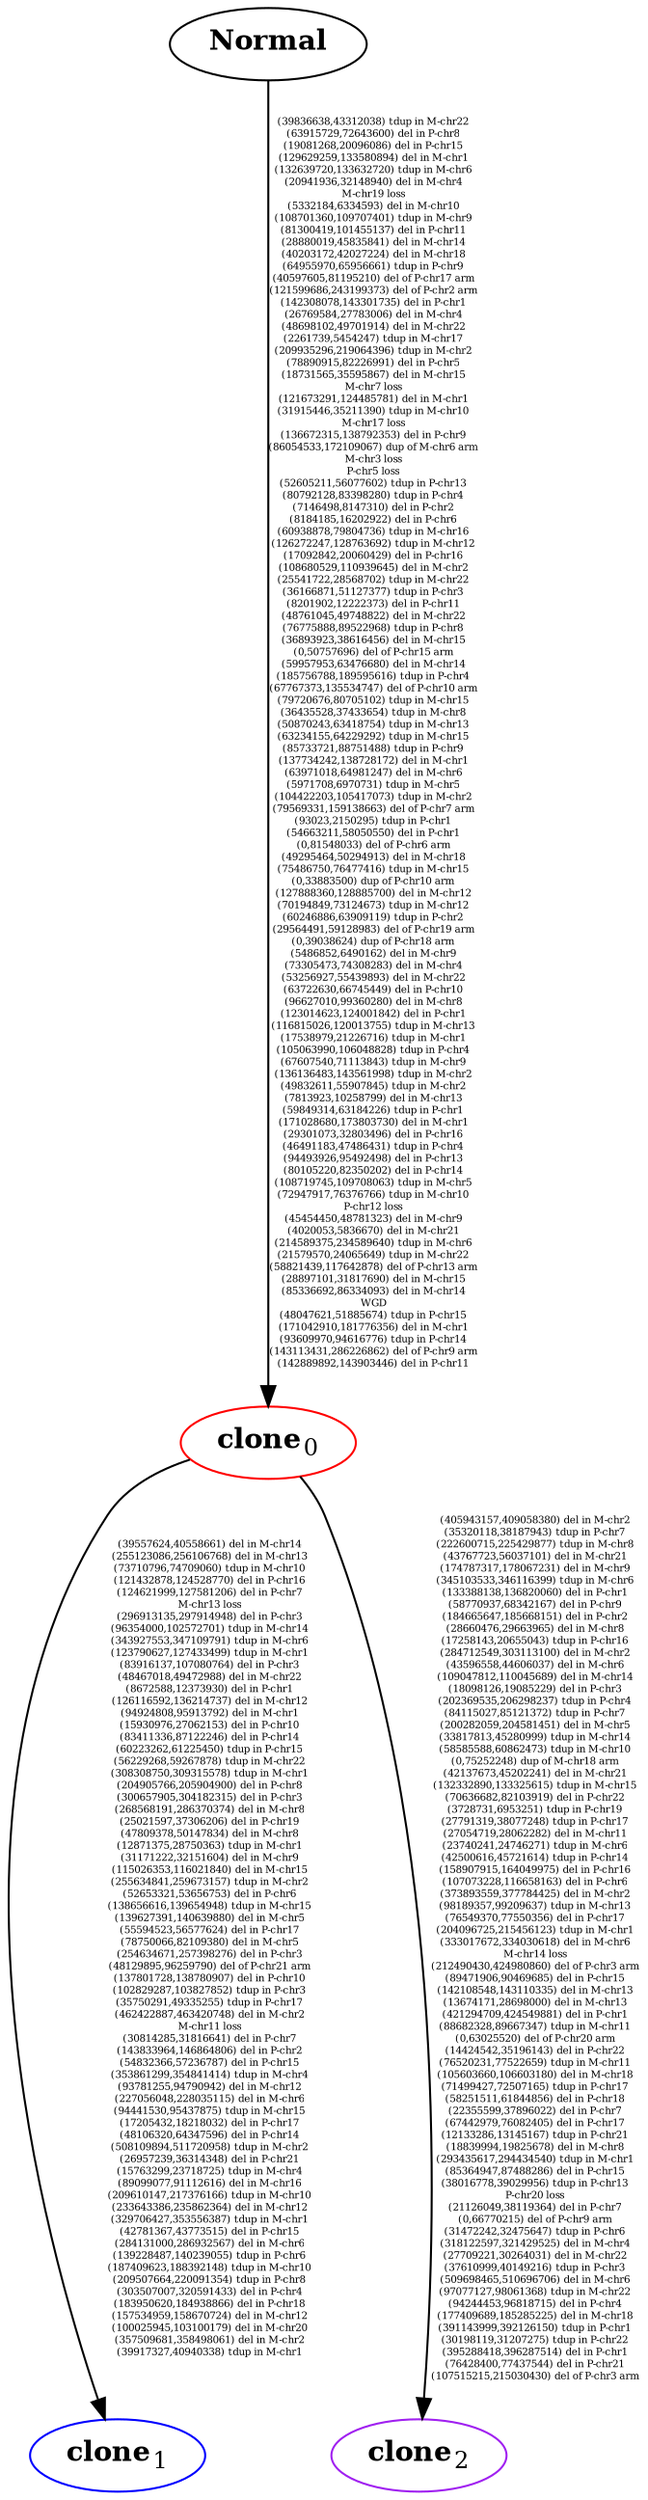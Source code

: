 digraph EvolutionaryCloneTree {
splines=true;
sep="+25,25";
overlap=scalexy;
nodesep=0.6;
	subgraph T {
		N[label=<<B>Normal</B>>,color=black]
		0[label=<<B>clone</B><SUB>0</SUB>>,color=red]
		1[label=<<B>clone</B><SUB>1</SUB>>,color=blue]
		2[label=<<B>clone</B><SUB>2</SUB>>,color=purple]
	{rank = same; 1; 2}
	}
	N -> 0 [label="(39836638,43312038) tdup in M-chr22
(63915729,72643600) del in P-chr8
(19081268,20096086) del in P-chr15
(129629259,133580894) del in M-chr1
(132639720,133632720) tdup in M-chr6
(20941936,32148940) del in M-chr4
M-chr19 loss
(5332184,6334593) del in M-chr10
(108701360,109707401) tdup in M-chr9
(81300419,101455137) del in P-chr11
(28880019,45835841) del in M-chr14
(40203172,42027224) del in M-chr18
(64955970,65956661) tdup in P-chr9
(40597605,81195210) del of P-chr17 arm
(121599686,243199373) del of P-chr2 arm
(142308078,143301735) del in P-chr1
(26769584,27783006) del in M-chr4
(48698102,49701914) del in M-chr22
(2261739,5454247) tdup in M-chr17
(209935296,219064396) tdup in M-chr2
(78890915,82226991) del in P-chr5
(18731565,35595867) del in M-chr15
M-chr7 loss
(121673291,124485781) del in M-chr1
(31915446,35211390) tdup in M-chr10
M-chr17 loss
(136672315,138792353) del in P-chr9
(86054533,172109067) dup of M-chr6 arm
M-chr3 loss
P-chr5 loss
(52605211,56077602) tdup in P-chr13
(80792128,83398280) tdup in P-chr4
(7146498,8147310) del in P-chr2
(8184185,16202922) del in P-chr6
(60938878,79804736) tdup in M-chr16
(126272247,128763692) tdup in M-chr12
(17092842,20060429) del in P-chr16
(108680529,110939645) del in M-chr2
(25541722,28568702) tdup in M-chr22
(36166871,51127377) tdup in P-chr3
(8201902,12222373) del in P-chr11
(48761045,49748822) del in M-chr22
(76775888,89522968) tdup in P-chr8
(36893923,38616456) del in M-chr15
(0,50757696) del of P-chr15 arm
(59957953,63476680) del in M-chr14
(185756788,189595616) tdup in P-chr4
(67767373,135534747) del of P-chr10 arm
(79720676,80705102) tdup in M-chr15
(36435528,37433654) tdup in M-chr8
(50870243,63418754) tdup in M-chr13
(63234155,64229292) tdup in M-chr15
(85733721,88751488) tdup in P-chr9
(137734242,138728172) del in M-chr1
(63971018,64981247) del in M-chr6
(5971708,6970731) tdup in M-chr5
(104422203,105417073) tdup in M-chr2
(79569331,159138663) del of P-chr7 arm
(93023,2150295) tdup in P-chr1
(54663211,58050550) del in P-chr1
(0,81548033) del of P-chr6 arm
(49295464,50294913) del in M-chr18
(75486750,76477416) tdup in M-chr15
(0,33883500) dup of P-chr10 arm
(127888360,128885700) del in M-chr12
(70194849,73124673) tdup in M-chr12
(60246886,63909119) tdup in P-chr2
(29564491,59128983) del of P-chr19 arm
(0,39038624) dup of P-chr18 arm
(5486852,6490162) del in M-chr9
(73305473,74308283) del in M-chr4
(53256927,55439893) del in M-chr22
(63722630,66745449) del in P-chr10
(96627010,99360280) del in M-chr8
(123014623,124001842) del in P-chr1
(116815026,120013755) tdup in M-chr13
(17538979,21226716) tdup in M-chr1
(105063990,106048828) tdup in P-chr4
(67607540,71113843) tdup in M-chr9
(136136483,143561998) tdup in M-chr2
(49832611,55907845) tdup in M-chr2
(7813923,10258799) del in M-chr13
(59849314,63184226) tdup in P-chr1
(171028680,173803730) del in M-chr1
(29301073,32803496) del in P-chr16
(46491183,47486431) tdup in P-chr4
(94493926,95492498) del in P-chr13
(80105220,82350202) del in P-chr14
(108719745,109708063) tdup in M-chr5
(72947917,76376766) tdup in M-chr10
P-chr12 loss
(45454450,48781323) del in M-chr9
(4020053,5836670) del in M-chr21
(214589375,234589640) tdup in M-chr6
(21579570,24065649) tdup in M-chr22
(58821439,117642878) del of P-chr13 arm
(28897101,31817690) del in M-chr15
(85336692,86334093) del in M-chr14
WGD
(48047621,51885674) tdup in P-chr15
(171042910,181776356) del in M-chr1
(93609970,94616776) tdup in P-chr14
(143113431,286226862) del of P-chr9 arm
(142889892,143903446) del in P-chr11", fontsize=5, fixedsize=true]
	0 -> 1 [label="(39557624,40558661) del in M-chr14
(255123086,256106768) del in M-chr13
(73710796,74709060) tdup in M-chr10
(121432878,124528770) del in P-chr16
(124621999,127581206) del in P-chr7
M-chr13 loss
(296913135,297914948) del in P-chr3
(96354000,102572701) tdup in M-chr14
(343927553,347109791) tdup in M-chr6
(123790627,127433499) tdup in M-chr1
(83916137,107080764) del in P-chr3
(48467018,49472988) del in M-chr22
(8672588,12373930) del in P-chr1
(126116592,136214737) del in M-chr12
(94924808,95913792) del in M-chr1
(15930976,27062153) del in P-chr10
(83411336,87122246) del in P-chr14
(60223262,61225450) tdup in P-chr15
(56229268,59267878) tdup in M-chr22
(308308750,309315578) tdup in M-chr1
(204905766,205904900) del in P-chr8
(300657905,304182315) del in P-chr3
(268568191,286370374) del in M-chr8
(25021597,37306206) del in P-chr19
(47809378,50147834) del in M-chr8
(12871375,28750363) tdup in M-chr1
(31171222,32151604) del in M-chr9
(115026353,116021840) del in M-chr15
(255634841,259673157) tdup in M-chr2
(52653321,53656753) del in P-chr6
(138656616,139654948) tdup in M-chr15
(139627391,140639880) del in M-chr5
(55594523,56577624) del in P-chr17
(78750066,82109380) del in M-chr5
(254634671,257398276) del in P-chr3
(48129895,96259790) del of P-chr21 arm
(137801728,138780907) del in P-chr10
(102829287,103827852) tdup in P-chr3
(35750291,49335255) tdup in P-chr17
(462422887,463420748) del in M-chr2
M-chr11 loss
(30814285,31816641) del in P-chr7
(143833964,146864806) del in P-chr2
(54832366,57236787) del in P-chr15
(353861299,354841414) tdup in M-chr4
(93781255,94790942) del in M-chr12
(227056048,228035115) del in M-chr6
(94441530,95437875) tdup in M-chr15
(17205432,18218032) del in P-chr17
(48106320,64347596) del in P-chr14
(508109894,511720958) tdup in M-chr2
(26957239,36314348) del in P-chr21
(15763299,23718725) tdup in M-chr4
(89099077,91112616) del in M-chr16
(209610147,217376166) tdup in M-chr10
(233643386,235862364) del in M-chr12
(329706427,353556387) tdup in M-chr1
(42781367,43773515) del in P-chr15
(284131000,286932567) del in M-chr6
(139228487,140239055) tdup in P-chr6
(187409623,188392148) tdup in M-chr10
(209507664,220091354) tdup in P-chr8
(303507007,320591433) del in P-chr4
(183950620,184938866) del in P-chr18
(157534959,158670724) del in M-chr12
(100025945,103100179) del in M-chr20
(357509681,358498061) del in M-chr2
(39917327,40940338) tdup in M-chr1", fontsize=5, fixedsize=true]
	0 -> 2 [label="(405943157,409058380) del in M-chr2
(35320118,38187943) tdup in P-chr7
(222600715,225429877) tdup in M-chr8
(43767723,56037101) del in M-chr21
(174787317,178067231) del in M-chr9
(345103533,346116399) tdup in M-chr6
(133388138,136820060) del in P-chr1
(58770937,68342167) del in P-chr9
(184665647,185668151) del in P-chr2
(28660476,29663965) del in M-chr8
(17258143,20655043) tdup in P-chr16
(284712549,303113100) del in M-chr2
(43596558,44606037) del in M-chr6
(109047812,110045689) del in M-chr14
(18098126,19085229) del in P-chr3
(202369535,206298237) tdup in P-chr4
(84115027,85121372) tdup in P-chr7
(200282059,204581451) del in M-chr5
(33817813,45280999) tdup in M-chr14
(58585588,60862473) tdup in M-chr10
(0,75252248) dup of M-chr18 arm
(42137673,45202241) del in M-chr21
(132332890,133325615) tdup in M-chr15
(70636682,82103919) del in P-chr22
(3728731,6953251) tdup in P-chr19
(27791319,38077248) tdup in P-chr17
(27054719,28062282) del in M-chr11
(23740241,24746271) tdup in M-chr6
(42500616,45721614) tdup in P-chr14
(158907915,164049975) del in P-chr16
(107073228,116658163) del in P-chr6
(373893559,377784425) del in M-chr2
(98189357,99209637) tdup in M-chr13
(76549370,77550356) del in P-chr17
(204096725,215456123) tdup in M-chr1
(333017672,334030618) del in M-chr6
M-chr14 loss
(212490430,424980860) del of P-chr3 arm
(89471906,90469685) del in P-chr15
(142108548,143110335) del in M-chr13
(13674171,28698000) del in M-chr13
(421294709,424549881) del in P-chr1
(88682328,89667347) tdup in M-chr11
(0,63025520) del of P-chr20 arm
(14424542,35196143) del in P-chr22
(76520231,77522659) tdup in M-chr11
(105603660,106603180) del in M-chr18
(71499427,72507165) tdup in P-chr17
(58251511,61844856) del in P-chr18
(22355599,37896022) del in P-chr7
(67442979,76082405) del in P-chr17
(12133286,13145167) tdup in P-chr21
(18839994,19825678) del in M-chr8
(293435617,294434540) tdup in M-chr1
(85364947,87488286) del in P-chr15
(38016778,39029956) tdup in P-chr13
P-chr20 loss
(21126049,38119364) del in P-chr7
(0,66770215) del of P-chr9 arm
(31472242,32475647) tdup in P-chr6
(318122597,321429525) del in M-chr4
(27709221,30264031) del in M-chr22
(37610999,40149216) tdup in P-chr3
(509698465,510696706) del in M-chr6
(97077127,98061368) tdup in M-chr22
(94244453,96818715) del in P-chr4
(177409689,185285225) del in M-chr18
(391143999,392126150) tdup in P-chr1
(30198119,31207275) tdup in P-chr22
(395288418,396287514) del in P-chr1
(76428400,77437544) del in P-chr21
(107515215,215030430) del of P-chr3 arm", fontsize=5, fixedsize=true]
}

